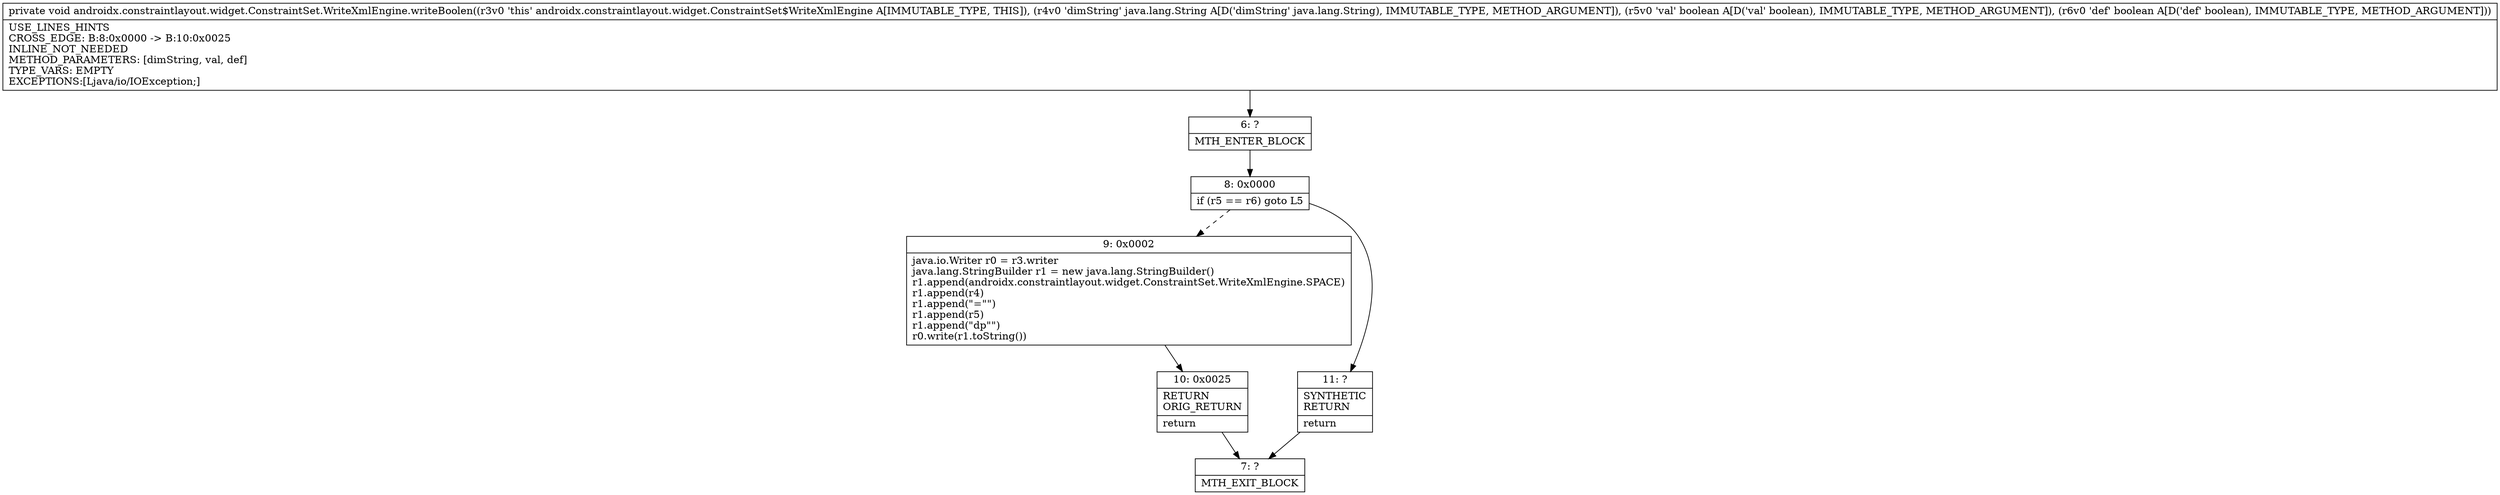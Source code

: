 digraph "CFG forandroidx.constraintlayout.widget.ConstraintSet.WriteXmlEngine.writeBoolen(Ljava\/lang\/String;ZZ)V" {
Node_6 [shape=record,label="{6\:\ ?|MTH_ENTER_BLOCK\l}"];
Node_8 [shape=record,label="{8\:\ 0x0000|if (r5 == r6) goto L5\l}"];
Node_9 [shape=record,label="{9\:\ 0x0002|java.io.Writer r0 = r3.writer\ljava.lang.StringBuilder r1 = new java.lang.StringBuilder()\lr1.append(androidx.constraintlayout.widget.ConstraintSet.WriteXmlEngine.SPACE)\lr1.append(r4)\lr1.append(\"=\"\")\lr1.append(r5)\lr1.append(\"dp\"\")\lr0.write(r1.toString())\l}"];
Node_10 [shape=record,label="{10\:\ 0x0025|RETURN\lORIG_RETURN\l|return\l}"];
Node_7 [shape=record,label="{7\:\ ?|MTH_EXIT_BLOCK\l}"];
Node_11 [shape=record,label="{11\:\ ?|SYNTHETIC\lRETURN\l|return\l}"];
MethodNode[shape=record,label="{private void androidx.constraintlayout.widget.ConstraintSet.WriteXmlEngine.writeBoolen((r3v0 'this' androidx.constraintlayout.widget.ConstraintSet$WriteXmlEngine A[IMMUTABLE_TYPE, THIS]), (r4v0 'dimString' java.lang.String A[D('dimString' java.lang.String), IMMUTABLE_TYPE, METHOD_ARGUMENT]), (r5v0 'val' boolean A[D('val' boolean), IMMUTABLE_TYPE, METHOD_ARGUMENT]), (r6v0 'def' boolean A[D('def' boolean), IMMUTABLE_TYPE, METHOD_ARGUMENT]))  | USE_LINES_HINTS\lCROSS_EDGE: B:8:0x0000 \-\> B:10:0x0025\lINLINE_NOT_NEEDED\lMETHOD_PARAMETERS: [dimString, val, def]\lTYPE_VARS: EMPTY\lEXCEPTIONS:[Ljava\/io\/IOException;]\l}"];
MethodNode -> Node_6;Node_6 -> Node_8;
Node_8 -> Node_9[style=dashed];
Node_8 -> Node_11;
Node_9 -> Node_10;
Node_10 -> Node_7;
Node_11 -> Node_7;
}

